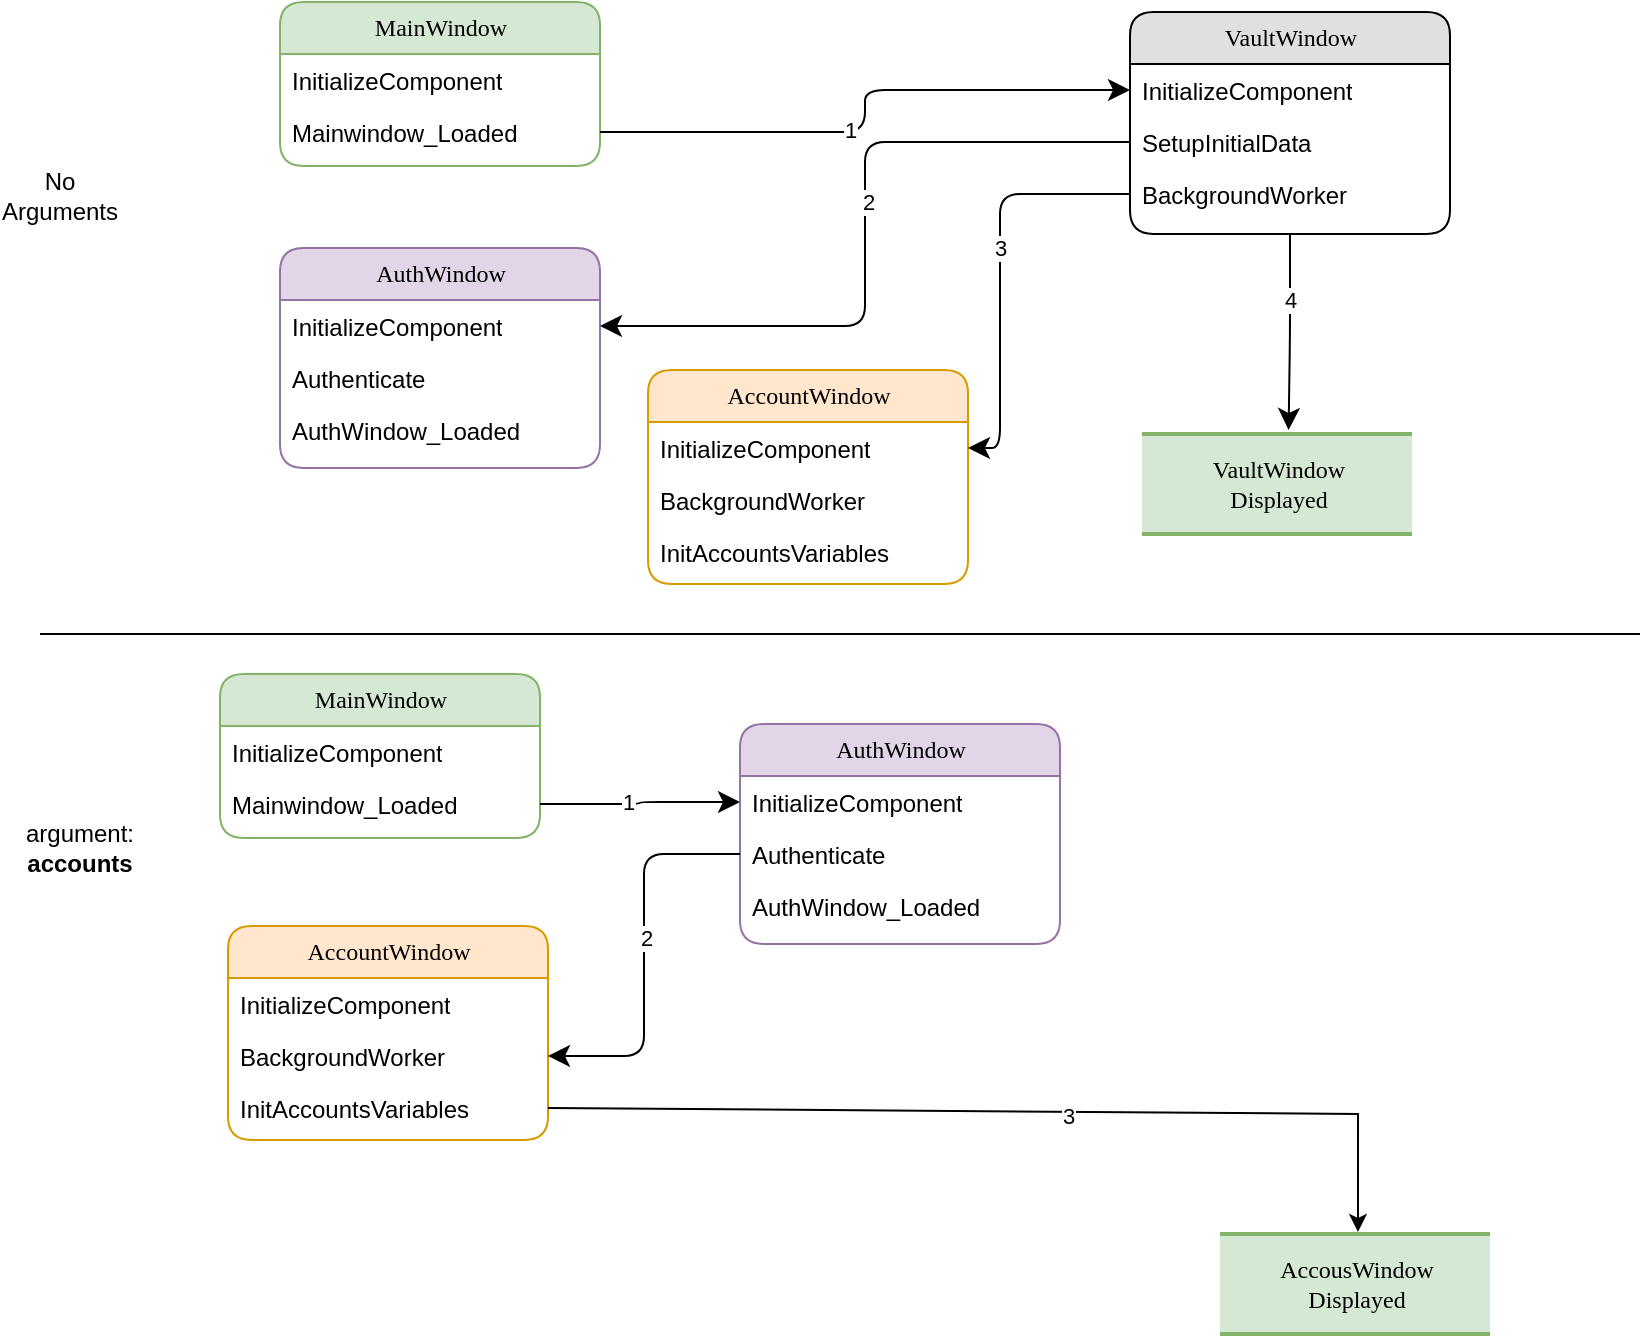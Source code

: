 <mxfile version="21.7.2" type="github">
  <diagram name="Page-1" id="b520641d-4fe3-3701-9064-5fc419738815">
    <mxGraphModel dx="1426" dy="751" grid="1" gridSize="10" guides="1" tooltips="1" connect="1" arrows="1" fold="1" page="1" pageScale="1" pageWidth="1100" pageHeight="850" background="none" math="0" shadow="0">
      <root>
        <mxCell id="0" />
        <mxCell id="1" parent="0" />
        <mxCell id="21ea969265ad0168-6" value="MainWindow" style="swimlane;html=1;fontStyle=0;childLayout=stackLayout;horizontal=1;startSize=26;fillColor=#d5e8d4;horizontalStack=0;resizeParent=1;resizeLast=0;collapsible=1;marginBottom=0;swimlaneFillColor=#ffffff;align=center;rounded=1;shadow=0;comic=0;labelBackgroundColor=none;strokeWidth=1;fontFamily=Verdana;fontSize=12;strokeColor=#82b366;" parent="1" vertex="1">
          <mxGeometry x="160" y="24" width="160" height="82" as="geometry" />
        </mxCell>
        <mxCell id="21ea969265ad0168-7" value="InitializeComponent" style="text;html=1;strokeColor=none;fillColor=none;spacingLeft=4;spacingRight=4;whiteSpace=wrap;overflow=hidden;rotatable=0;points=[[0,0.5],[1,0.5]];portConstraint=eastwest;" parent="21ea969265ad0168-6" vertex="1">
          <mxGeometry y="26" width="160" height="26" as="geometry" />
        </mxCell>
        <mxCell id="21ea969265ad0168-8" value="Mainwindow_Loaded" style="text;html=1;strokeColor=none;fillColor=none;spacingLeft=4;spacingRight=4;whiteSpace=wrap;overflow=hidden;rotatable=0;points=[[0,0.5],[1,0.5]];portConstraint=eastwest;" parent="21ea969265ad0168-6" vertex="1">
          <mxGeometry y="52" width="160" height="26" as="geometry" />
        </mxCell>
        <mxCell id="21ea969265ad0168-10" value="VaultWindow" style="swimlane;html=1;fontStyle=0;childLayout=stackLayout;horizontal=1;startSize=26;fillColor=#e0e0e0;horizontalStack=0;resizeParent=1;resizeLast=0;collapsible=1;marginBottom=0;swimlaneFillColor=#ffffff;align=center;rounded=1;shadow=0;comic=0;labelBackgroundColor=none;strokeWidth=1;fontFamily=Verdana;fontSize=12" parent="1" vertex="1">
          <mxGeometry x="585" y="29" width="160" height="111" as="geometry" />
        </mxCell>
        <mxCell id="21ea969265ad0168-12" value="InitializeComponent" style="text;html=1;strokeColor=none;fillColor=none;spacingLeft=4;spacingRight=4;whiteSpace=wrap;overflow=hidden;rotatable=0;points=[[0,0.5],[1,0.5]];portConstraint=eastwest;" parent="21ea969265ad0168-10" vertex="1">
          <mxGeometry y="26" width="160" height="26" as="geometry" />
        </mxCell>
        <mxCell id="21ea969265ad0168-11" value="SetupInitialData" style="text;html=1;strokeColor=none;fillColor=none;spacingLeft=4;spacingRight=4;whiteSpace=wrap;overflow=hidden;rotatable=0;points=[[0,0.5],[1,0.5]];portConstraint=eastwest;" parent="21ea969265ad0168-10" vertex="1">
          <mxGeometry y="52" width="160" height="26" as="geometry" />
        </mxCell>
        <mxCell id="21ea969265ad0168-52" value="BackgroundWorker" style="text;html=1;strokeColor=none;fillColor=none;spacingLeft=4;spacingRight=4;whiteSpace=wrap;overflow=hidden;rotatable=0;points=[[0,0.5],[1,0.5]];portConstraint=eastwest;" parent="21ea969265ad0168-10" vertex="1">
          <mxGeometry y="78" width="160" height="26" as="geometry" />
        </mxCell>
        <mxCell id="21ea969265ad0168-14" value="AuthWindow" style="swimlane;html=1;fontStyle=0;childLayout=stackLayout;horizontal=1;startSize=26;fillColor=#e1d5e7;horizontalStack=0;resizeParent=1;resizeLast=0;collapsible=1;marginBottom=0;swimlaneFillColor=#ffffff;align=center;rounded=1;shadow=0;comic=0;labelBackgroundColor=none;strokeWidth=1;fontFamily=Verdana;fontSize=12;strokeColor=#9673a6;" parent="1" vertex="1">
          <mxGeometry x="160" y="147" width="160" height="110" as="geometry" />
        </mxCell>
        <mxCell id="21ea969265ad0168-15" value="InitializeComponent" style="text;html=1;strokeColor=none;fillColor=none;spacingLeft=4;spacingRight=4;whiteSpace=wrap;overflow=hidden;rotatable=0;points=[[0,0.5],[1,0.5]];portConstraint=eastwest;" parent="21ea969265ad0168-14" vertex="1">
          <mxGeometry y="26" width="160" height="26" as="geometry" />
        </mxCell>
        <mxCell id="21ea969265ad0168-16" value="Authenticate" style="text;html=1;strokeColor=none;fillColor=none;spacingLeft=4;spacingRight=4;whiteSpace=wrap;overflow=hidden;rotatable=0;points=[[0,0.5],[1,0.5]];portConstraint=eastwest;" parent="21ea969265ad0168-14" vertex="1">
          <mxGeometry y="52" width="160" height="26" as="geometry" />
        </mxCell>
        <mxCell id="21ea969265ad0168-17" value="AuthWindow_Loaded" style="text;html=1;strokeColor=none;fillColor=none;spacingLeft=4;spacingRight=4;whiteSpace=wrap;overflow=hidden;rotatable=0;points=[[0,0.5],[1,0.5]];portConstraint=eastwest;" parent="21ea969265ad0168-14" vertex="1">
          <mxGeometry y="78" width="160" height="26" as="geometry" />
        </mxCell>
        <mxCell id="21ea969265ad0168-22" value="AccountWindow" style="swimlane;html=1;fontStyle=0;childLayout=stackLayout;horizontal=1;startSize=26;fillColor=#ffe6cc;horizontalStack=0;resizeParent=1;resizeLast=0;collapsible=1;marginBottom=0;swimlaneFillColor=#ffffff;align=center;rounded=1;shadow=0;comic=0;labelBackgroundColor=none;strokeWidth=1;fontFamily=Verdana;fontSize=12;strokeColor=#d79b00;" parent="1" vertex="1">
          <mxGeometry x="344" y="208" width="160" height="107" as="geometry" />
        </mxCell>
        <mxCell id="21ea969265ad0168-23" value="InitializeComponent" style="text;html=1;strokeColor=none;fillColor=none;spacingLeft=4;spacingRight=4;whiteSpace=wrap;overflow=hidden;rotatable=0;points=[[0,0.5],[1,0.5]];portConstraint=eastwest;" parent="21ea969265ad0168-22" vertex="1">
          <mxGeometry y="26" width="160" height="26" as="geometry" />
        </mxCell>
        <mxCell id="21ea969265ad0168-24" value="BackgroundWorker" style="text;html=1;strokeColor=none;fillColor=none;spacingLeft=4;spacingRight=4;whiteSpace=wrap;overflow=hidden;rotatable=0;points=[[0,0.5],[1,0.5]];portConstraint=eastwest;" parent="21ea969265ad0168-22" vertex="1">
          <mxGeometry y="52" width="160" height="26" as="geometry" />
        </mxCell>
        <mxCell id="K-GSmBTroy45oqlXsrrn-5" value="InitAccountsVariables" style="text;html=1;strokeColor=none;fillColor=none;spacingLeft=4;spacingRight=4;whiteSpace=wrap;overflow=hidden;rotatable=0;points=[[0,0.5],[1,0.5]];portConstraint=eastwest;" parent="21ea969265ad0168-22" vertex="1">
          <mxGeometry y="78" width="160" height="26" as="geometry" />
        </mxCell>
        <mxCell id="21ea969265ad0168-39" style="edgeStyle=orthogonalEdgeStyle;html=1;entryX=0;entryY=0.5;labelBackgroundColor=none;startFill=0;startSize=8;endFill=1;endSize=8;fontFamily=Verdana;fontSize=12;exitX=1;exitY=0.5;entryDx=0;entryDy=0;" parent="1" source="21ea969265ad0168-8" target="21ea969265ad0168-12" edge="1">
          <mxGeometry relative="1" as="geometry">
            <Array as="points" />
          </mxGeometry>
        </mxCell>
        <mxCell id="K-GSmBTroy45oqlXsrrn-1" value="1" style="edgeLabel;html=1;align=center;verticalAlign=middle;resizable=0;points=[];" parent="21ea969265ad0168-39" vertex="1" connectable="0">
          <mxGeometry x="-0.125" y="1" relative="1" as="geometry">
            <mxPoint as="offset" />
          </mxGeometry>
        </mxCell>
        <mxCell id="21ea969265ad0168-42" style="edgeStyle=orthogonalEdgeStyle;html=1;entryX=1;entryY=0.5;labelBackgroundColor=none;startFill=0;startSize=8;endFill=1;endSize=8;fontFamily=Verdana;fontSize=12;entryDx=0;entryDy=0;exitX=0;exitY=0.5;exitDx=0;exitDy=0;" parent="1" source="21ea969265ad0168-52" target="21ea969265ad0168-23" edge="1">
          <mxGeometry relative="1" as="geometry">
            <Array as="points">
              <mxPoint x="520" y="120" />
              <mxPoint x="520" y="247" />
            </Array>
            <mxPoint x="550" y="120" as="sourcePoint" />
          </mxGeometry>
        </mxCell>
        <mxCell id="K-GSmBTroy45oqlXsrrn-4" value="3" style="edgeLabel;html=1;align=center;verticalAlign=middle;resizable=0;points=[];" parent="21ea969265ad0168-42" vertex="1" connectable="0">
          <mxGeometry x="-0.116" relative="1" as="geometry">
            <mxPoint as="offset" />
          </mxGeometry>
        </mxCell>
        <mxCell id="21ea969265ad0168-47" style="edgeStyle=orthogonalEdgeStyle;html=1;exitX=0;exitY=0.5;labelBackgroundColor=none;startFill=0;startSize=8;endFill=1;endSize=8;fontFamily=Verdana;fontSize=12;entryX=1;entryY=0.5;entryDx=0;entryDy=0;exitDx=0;exitDy=0;" parent="1" source="21ea969265ad0168-11" target="21ea969265ad0168-15" edge="1">
          <mxGeometry relative="1" as="geometry">
            <mxPoint x="880" y="89" as="targetPoint" />
          </mxGeometry>
        </mxCell>
        <mxCell id="K-GSmBTroy45oqlXsrrn-3" value="2" style="edgeLabel;html=1;align=center;verticalAlign=middle;resizable=0;points=[];" parent="21ea969265ad0168-47" vertex="1" connectable="0">
          <mxGeometry x="-0.09" y="1" relative="1" as="geometry">
            <mxPoint as="offset" />
          </mxGeometry>
        </mxCell>
        <mxCell id="K-GSmBTroy45oqlXsrrn-6" value="VaultWindow &lt;br&gt;Displayed" style="html=1;rounded=0;shadow=0;comic=0;labelBackgroundColor=none;strokeWidth=2;fontFamily=Verdana;fontSize=12;align=center;shape=mxgraph.ios7ui.horLines;fillColor=#d5e8d4;strokeColor=#82b366;" parent="1" vertex="1">
          <mxGeometry x="591" y="240" width="135" height="50" as="geometry" />
        </mxCell>
        <mxCell id="a-SBmdX1tUrFzYKLxFK8-1" style="edgeStyle=orthogonalEdgeStyle;html=1;entryX=0.543;entryY=-0.04;labelBackgroundColor=none;startFill=0;startSize=8;endFill=1;endSize=8;fontFamily=Verdana;fontSize=12;entryDx=0;entryDy=0;entryPerimeter=0;exitX=0.5;exitY=1;exitDx=0;exitDy=0;" edge="1" parent="1" source="21ea969265ad0168-10" target="K-GSmBTroy45oqlXsrrn-6">
          <mxGeometry relative="1" as="geometry">
            <Array as="points" />
            <mxPoint x="650" y="196" as="sourcePoint" />
            <mxPoint x="850" y="196" as="targetPoint" />
          </mxGeometry>
        </mxCell>
        <mxCell id="a-SBmdX1tUrFzYKLxFK8-3" value="4" style="edgeLabel;html=1;align=center;verticalAlign=middle;resizable=0;points=[];" vertex="1" connectable="0" parent="a-SBmdX1tUrFzYKLxFK8-1">
          <mxGeometry x="-0.345" relative="1" as="geometry">
            <mxPoint as="offset" />
          </mxGeometry>
        </mxCell>
        <mxCell id="L5Be-dBW5NPh2n8D4Ci0-2" value="No Arguments" style="text;strokeColor=none;align=center;fillColor=none;html=1;verticalAlign=middle;whiteSpace=wrap;rounded=0;" vertex="1" parent="1">
          <mxGeometry x="20" y="106" width="60" height="30" as="geometry" />
        </mxCell>
        <mxCell id="L5Be-dBW5NPh2n8D4Ci0-3" value="MainWindow" style="swimlane;html=1;fontStyle=0;childLayout=stackLayout;horizontal=1;startSize=26;fillColor=#d5e8d4;horizontalStack=0;resizeParent=1;resizeLast=0;collapsible=1;marginBottom=0;swimlaneFillColor=#ffffff;align=center;rounded=1;shadow=0;comic=0;labelBackgroundColor=none;strokeWidth=1;fontFamily=Verdana;fontSize=12;strokeColor=#82b366;" vertex="1" parent="1">
          <mxGeometry x="130" y="360" width="160" height="82" as="geometry" />
        </mxCell>
        <mxCell id="L5Be-dBW5NPh2n8D4Ci0-4" value="InitializeComponent" style="text;html=1;strokeColor=none;fillColor=none;spacingLeft=4;spacingRight=4;whiteSpace=wrap;overflow=hidden;rotatable=0;points=[[0,0.5],[1,0.5]];portConstraint=eastwest;" vertex="1" parent="L5Be-dBW5NPh2n8D4Ci0-3">
          <mxGeometry y="26" width="160" height="26" as="geometry" />
        </mxCell>
        <mxCell id="L5Be-dBW5NPh2n8D4Ci0-5" value="Mainwindow_Loaded" style="text;html=1;strokeColor=none;fillColor=none;spacingLeft=4;spacingRight=4;whiteSpace=wrap;overflow=hidden;rotatable=0;points=[[0,0.5],[1,0.5]];portConstraint=eastwest;" vertex="1" parent="L5Be-dBW5NPh2n8D4Ci0-3">
          <mxGeometry y="52" width="160" height="26" as="geometry" />
        </mxCell>
        <mxCell id="L5Be-dBW5NPh2n8D4Ci0-10" value="AuthWindow" style="swimlane;html=1;fontStyle=0;childLayout=stackLayout;horizontal=1;startSize=26;fillColor=#e1d5e7;horizontalStack=0;resizeParent=1;resizeLast=0;collapsible=1;marginBottom=0;swimlaneFillColor=#ffffff;align=center;rounded=1;shadow=0;comic=0;labelBackgroundColor=none;strokeWidth=1;fontFamily=Verdana;fontSize=12;strokeColor=#9673a6;" vertex="1" parent="1">
          <mxGeometry x="390" y="385" width="160" height="110" as="geometry" />
        </mxCell>
        <mxCell id="L5Be-dBW5NPh2n8D4Ci0-11" value="InitializeComponent" style="text;html=1;strokeColor=none;fillColor=none;spacingLeft=4;spacingRight=4;whiteSpace=wrap;overflow=hidden;rotatable=0;points=[[0,0.5],[1,0.5]];portConstraint=eastwest;" vertex="1" parent="L5Be-dBW5NPh2n8D4Ci0-10">
          <mxGeometry y="26" width="160" height="26" as="geometry" />
        </mxCell>
        <mxCell id="L5Be-dBW5NPh2n8D4Ci0-12" value="Authenticate" style="text;html=1;strokeColor=none;fillColor=none;spacingLeft=4;spacingRight=4;whiteSpace=wrap;overflow=hidden;rotatable=0;points=[[0,0.5],[1,0.5]];portConstraint=eastwest;" vertex="1" parent="L5Be-dBW5NPh2n8D4Ci0-10">
          <mxGeometry y="52" width="160" height="26" as="geometry" />
        </mxCell>
        <mxCell id="L5Be-dBW5NPh2n8D4Ci0-13" value="AuthWindow_Loaded" style="text;html=1;strokeColor=none;fillColor=none;spacingLeft=4;spacingRight=4;whiteSpace=wrap;overflow=hidden;rotatable=0;points=[[0,0.5],[1,0.5]];portConstraint=eastwest;" vertex="1" parent="L5Be-dBW5NPh2n8D4Ci0-10">
          <mxGeometry y="78" width="160" height="26" as="geometry" />
        </mxCell>
        <mxCell id="L5Be-dBW5NPh2n8D4Ci0-14" value="AccountWindow" style="swimlane;html=1;fontStyle=0;childLayout=stackLayout;horizontal=1;startSize=26;fillColor=#ffe6cc;horizontalStack=0;resizeParent=1;resizeLast=0;collapsible=1;marginBottom=0;swimlaneFillColor=#ffffff;align=center;rounded=1;shadow=0;comic=0;labelBackgroundColor=none;strokeWidth=1;fontFamily=Verdana;fontSize=12;strokeColor=#d79b00;" vertex="1" parent="1">
          <mxGeometry x="134" y="486" width="160" height="107" as="geometry" />
        </mxCell>
        <mxCell id="L5Be-dBW5NPh2n8D4Ci0-16" value="InitializeComponent" style="text;html=1;strokeColor=none;fillColor=none;spacingLeft=4;spacingRight=4;whiteSpace=wrap;overflow=hidden;rotatable=0;points=[[0,0.5],[1,0.5]];portConstraint=eastwest;" vertex="1" parent="L5Be-dBW5NPh2n8D4Ci0-14">
          <mxGeometry y="26" width="160" height="26" as="geometry" />
        </mxCell>
        <mxCell id="L5Be-dBW5NPh2n8D4Ci0-15" value="BackgroundWorker" style="text;html=1;strokeColor=none;fillColor=none;spacingLeft=4;spacingRight=4;whiteSpace=wrap;overflow=hidden;rotatable=0;points=[[0,0.5],[1,0.5]];portConstraint=eastwest;" vertex="1" parent="L5Be-dBW5NPh2n8D4Ci0-14">
          <mxGeometry y="52" width="160" height="26" as="geometry" />
        </mxCell>
        <mxCell id="L5Be-dBW5NPh2n8D4Ci0-17" value="InitAccountsVariables" style="text;html=1;strokeColor=none;fillColor=none;spacingLeft=4;spacingRight=4;whiteSpace=wrap;overflow=hidden;rotatable=0;points=[[0,0.5],[1,0.5]];portConstraint=eastwest;" vertex="1" parent="L5Be-dBW5NPh2n8D4Ci0-14">
          <mxGeometry y="78" width="160" height="26" as="geometry" />
        </mxCell>
        <mxCell id="L5Be-dBW5NPh2n8D4Ci0-24" value="AccousWindow &lt;br&gt;Displayed" style="html=1;rounded=0;shadow=0;comic=0;labelBackgroundColor=none;strokeWidth=2;fontFamily=Verdana;fontSize=12;align=center;shape=mxgraph.ios7ui.horLines;fillColor=#d5e8d4;strokeColor=#82b366;" vertex="1" parent="1">
          <mxGeometry x="630" y="640" width="135" height="50" as="geometry" />
        </mxCell>
        <mxCell id="L5Be-dBW5NPh2n8D4Ci0-27" value="argument:&lt;br&gt;&lt;b&gt;accounts&lt;/b&gt;" style="text;strokeColor=none;align=center;fillColor=none;html=1;verticalAlign=middle;whiteSpace=wrap;rounded=0;" vertex="1" parent="1">
          <mxGeometry x="30" y="432" width="60" height="30" as="geometry" />
        </mxCell>
        <mxCell id="L5Be-dBW5NPh2n8D4Ci0-28" style="edgeStyle=orthogonalEdgeStyle;html=1;labelBackgroundColor=none;startFill=0;startSize=8;endFill=1;endSize=8;fontFamily=Verdana;fontSize=12;exitX=1;exitY=0.5;exitDx=0;exitDy=0;" edge="1" parent="1" source="L5Be-dBW5NPh2n8D4Ci0-5" target="L5Be-dBW5NPh2n8D4Ci0-11">
          <mxGeometry relative="1" as="geometry">
            <Array as="points" />
            <mxPoint x="310" y="425" as="sourcePoint" />
            <mxPoint x="575" y="404" as="targetPoint" />
          </mxGeometry>
        </mxCell>
        <mxCell id="L5Be-dBW5NPh2n8D4Ci0-29" value="1" style="edgeLabel;html=1;align=center;verticalAlign=middle;resizable=0;points=[];" vertex="1" connectable="0" parent="L5Be-dBW5NPh2n8D4Ci0-28">
          <mxGeometry x="-0.125" y="1" relative="1" as="geometry">
            <mxPoint as="offset" />
          </mxGeometry>
        </mxCell>
        <mxCell id="L5Be-dBW5NPh2n8D4Ci0-30" style="edgeStyle=orthogonalEdgeStyle;html=1;exitX=0;exitY=0.5;labelBackgroundColor=none;startFill=0;startSize=8;endFill=1;endSize=8;fontFamily=Verdana;fontSize=12;entryX=1;entryY=0.5;entryDx=0;entryDy=0;exitDx=0;exitDy=0;" edge="1" parent="1" source="L5Be-dBW5NPh2n8D4Ci0-12" target="L5Be-dBW5NPh2n8D4Ci0-15">
          <mxGeometry relative="1" as="geometry">
            <mxPoint x="210" y="566" as="targetPoint" />
            <mxPoint x="475" y="474" as="sourcePoint" />
          </mxGeometry>
        </mxCell>
        <mxCell id="L5Be-dBW5NPh2n8D4Ci0-31" value="2" style="edgeLabel;html=1;align=center;verticalAlign=middle;resizable=0;points=[];" vertex="1" connectable="0" parent="L5Be-dBW5NPh2n8D4Ci0-30">
          <mxGeometry x="-0.09" y="1" relative="1" as="geometry">
            <mxPoint as="offset" />
          </mxGeometry>
        </mxCell>
        <mxCell id="L5Be-dBW5NPh2n8D4Ci0-35" value="" style="endArrow=none;html=1;rounded=0;" edge="1" parent="1">
          <mxGeometry width="50" height="50" relative="1" as="geometry">
            <mxPoint x="40" y="340" as="sourcePoint" />
            <mxPoint x="840" y="340" as="targetPoint" />
          </mxGeometry>
        </mxCell>
        <mxCell id="L5Be-dBW5NPh2n8D4Ci0-36" value="" style="endArrow=classic;html=1;rounded=0;exitX=1;exitY=0.5;exitDx=0;exitDy=0;entryX=0.511;entryY=-0.02;entryDx=0;entryDy=0;entryPerimeter=0;" edge="1" parent="1" source="L5Be-dBW5NPh2n8D4Ci0-17" target="L5Be-dBW5NPh2n8D4Ci0-24">
          <mxGeometry width="50" height="50" relative="1" as="geometry">
            <mxPoint x="320" y="390" as="sourcePoint" />
            <mxPoint x="370" y="340" as="targetPoint" />
            <Array as="points">
              <mxPoint x="699" y="580" />
            </Array>
          </mxGeometry>
        </mxCell>
        <mxCell id="L5Be-dBW5NPh2n8D4Ci0-37" value="3" style="edgeLabel;html=1;align=center;verticalAlign=middle;resizable=0;points=[];" vertex="1" connectable="0" parent="L5Be-dBW5NPh2n8D4Ci0-36">
          <mxGeometry x="0.118" y="-2" relative="1" as="geometry">
            <mxPoint as="offset" />
          </mxGeometry>
        </mxCell>
      </root>
    </mxGraphModel>
  </diagram>
</mxfile>
